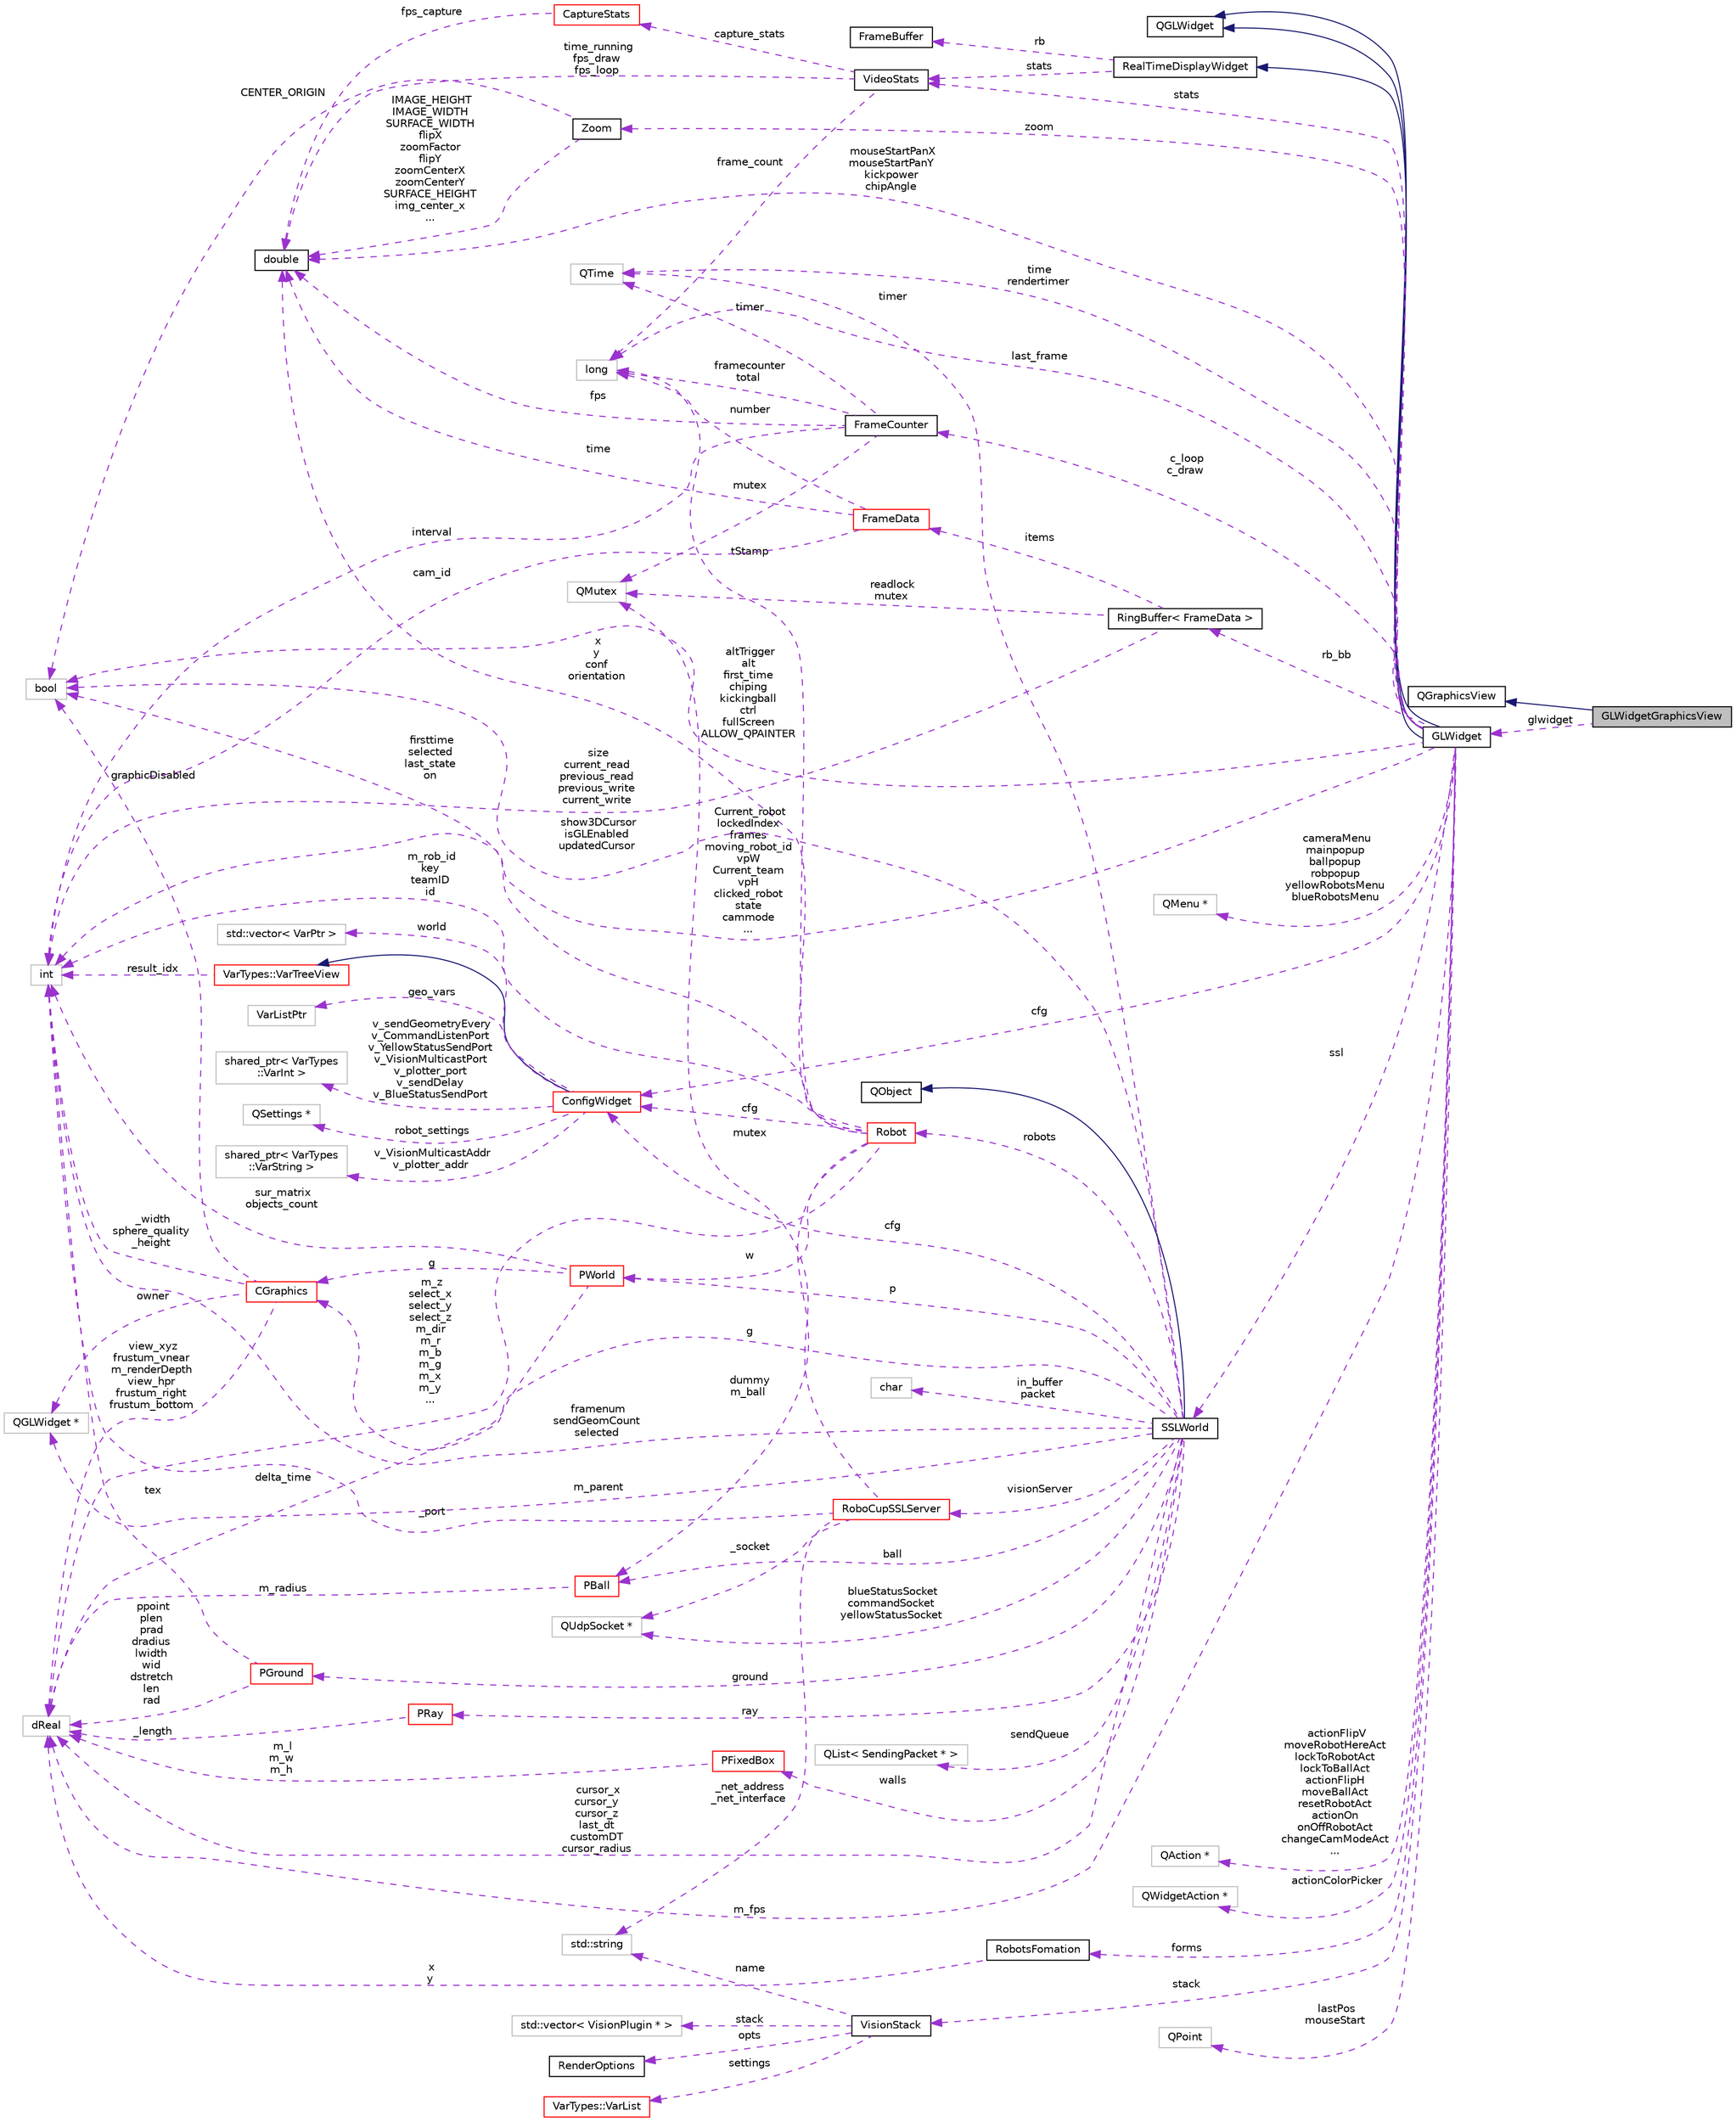 digraph "GLWidgetGraphicsView"
{
 // INTERACTIVE_SVG=YES
  edge [fontname="Helvetica",fontsize="10",labelfontname="Helvetica",labelfontsize="10"];
  node [fontname="Helvetica",fontsize="10",shape=record];
  rankdir="LR";
  Node1 [label="GLWidgetGraphicsView",height=0.2,width=0.4,color="black", fillcolor="grey75", style="filled", fontcolor="black"];
  Node2 -> Node1 [dir="back",color="midnightblue",fontsize="10",style="solid",fontname="Helvetica"];
  Node2 [label="QGraphicsView",height=0.2,width=0.4,color="black", fillcolor="white", style="filled",URL="$d9/ddd/class_q_graphics_view.html"];
  Node3 -> Node1 [dir="back",color="darkorchid3",fontsize="10",style="dashed",label=" glwidget" ,fontname="Helvetica"];
  Node3 [label="GLWidget",height=0.2,width=0.4,color="black", fillcolor="white", style="filled",URL="$da/d10/class_g_l_widget.html",tooltip="An OpenGL-based real-time video display widget. "];
  Node4 -> Node3 [dir="back",color="midnightblue",fontsize="10",style="solid",fontname="Helvetica"];
  Node4 [label="QGLWidget",height=0.2,width=0.4,color="black", fillcolor="white", style="filled",URL="$db/d46/class_q_g_l_widget.html"];
  Node5 -> Node3 [dir="back",color="midnightblue",fontsize="10",style="solid",fontname="Helvetica"];
  Node5 [label="RealTimeDisplayWidget",height=0.2,width=0.4,color="black", fillcolor="white", style="filled",URL="$d9/dd2/class_real_time_display_widget.html",tooltip="A base-class for all visualization-related display-widgets. "];
  Node6 -> Node5 [dir="back",color="darkorchid3",fontsize="10",style="dashed",label=" rb" ,fontname="Helvetica"];
  Node6 [label="FrameBuffer",height=0.2,width=0.4,color="black", fillcolor="white", style="filled",URL="$d8/d23/class_frame_buffer.html",tooltip="A RingBuffer consisting of items of type FrameData. "];
  Node7 -> Node5 [dir="back",color="darkorchid3",fontsize="10",style="dashed",label=" stats" ,fontname="Helvetica"];
  Node7 [label="VideoStats",height=0.2,width=0.4,color="black", fillcolor="white", style="filled",URL="$d7/d91/class_video_stats.html",tooltip="A class for storing video display statistics. "];
  Node8 -> Node7 [dir="back",color="darkorchid3",fontsize="10",style="dashed",label=" time_running\nfps_draw\nfps_loop" ,fontname="Helvetica"];
  Node8 [label="double",height=0.2,width=0.4,color="black", fillcolor="white", style="filled",URL="$df/de6/classdouble.html"];
  Node9 -> Node7 [dir="back",color="darkorchid3",fontsize="10",style="dashed",label=" frame_count" ,fontname="Helvetica"];
  Node9 [label="long",height=0.2,width=0.4,color="grey75", fillcolor="white", style="filled"];
  Node10 -> Node7 [dir="back",color="darkorchid3",fontsize="10",style="dashed",label=" capture_stats" ,fontname="Helvetica"];
  Node10 [label="CaptureStats",height=0.2,width=0.4,color="red", fillcolor="white", style="filled",URL="$dc/d3f/class_capture_stats.html",tooltip="A class for storing capture statistics. "];
  Node8 -> Node10 [dir="back",color="darkorchid3",fontsize="10",style="dashed",label=" fps_capture" ,fontname="Helvetica"];
  Node4 -> Node3 [dir="back",color="midnightblue",fontsize="10",style="solid",fontname="Helvetica"];
  Node11 -> Node3 [dir="back",color="darkorchid3",fontsize="10",style="dashed",label=" c_loop\nc_draw" ,fontname="Helvetica"];
  Node11 [label="FrameCounter",height=0.2,width=0.4,color="black", fillcolor="white", style="filled",URL="$db/ded/class_frame_counter.html",tooltip="A class for frame counting and frame-rate measurements. "];
  Node8 -> Node11 [dir="back",color="darkorchid3",fontsize="10",style="dashed",label=" fps" ,fontname="Helvetica"];
  Node12 -> Node11 [dir="back",color="darkorchid3",fontsize="10",style="dashed",label=" timer" ,fontname="Helvetica"];
  Node12 [label="QTime",height=0.2,width=0.4,color="grey75", fillcolor="white", style="filled"];
  Node13 -> Node11 [dir="back",color="darkorchid3",fontsize="10",style="dashed",label=" interval" ,fontname="Helvetica"];
  Node13 [label="int",height=0.2,width=0.4,color="grey75", fillcolor="white", style="filled"];
  Node9 -> Node11 [dir="back",color="darkorchid3",fontsize="10",style="dashed",label=" framecounter\ntotal" ,fontname="Helvetica"];
  Node14 -> Node11 [dir="back",color="darkorchid3",fontsize="10",style="dashed",label=" mutex" ,fontname="Helvetica"];
  Node14 [label="QMutex",height=0.2,width=0.4,color="grey75", fillcolor="white", style="filled"];
  Node15 -> Node3 [dir="back",color="darkorchid3",fontsize="10",style="dashed",label=" zoom" ,fontname="Helvetica"];
  Node15 [label="Zoom",height=0.2,width=0.4,color="black", fillcolor="white", style="filled",URL="$d0/dd2/class_zoom.html",tooltip="A class for computation of 2D zoom + pan operations. "];
  Node8 -> Node15 [dir="back",color="darkorchid3",fontsize="10",style="dashed",label=" IMAGE_HEIGHT\nIMAGE_WIDTH\nSURFACE_WIDTH\nflipX\nzoomFactor\nflipY\nzoomCenterX\nzoomCenterY\nSURFACE_HEIGHT\nimg_center_x\n..." ,fontname="Helvetica"];
  Node16 -> Node15 [dir="back",color="darkorchid3",fontsize="10",style="dashed",label=" CENTER_ORIGIN" ,fontname="Helvetica"];
  Node16 [label="bool",height=0.2,width=0.4,color="grey75", fillcolor="white", style="filled"];
  Node17 -> Node3 [dir="back",color="darkorchid3",fontsize="10",style="dashed",label=" rb_bb" ,fontname="Helvetica"];
  Node17 [label="RingBuffer\< FrameData \>",height=0.2,width=0.4,color="black", fillcolor="white", style="filled",URL="$d4/d8f/class_ring_buffer.html"];
  Node18 -> Node17 [dir="back",color="darkorchid3",fontsize="10",style="dashed",label=" items" ,fontname="Helvetica"];
  Node18 [label="FrameData",height=0.2,width=0.4,color="red", fillcolor="white", style="filled",URL="$d1/d50/class_frame_data.html",tooltip="A class to store any data related to the current frame. "];
  Node8 -> Node18 [dir="back",color="darkorchid3",fontsize="10",style="dashed",label=" time" ,fontname="Helvetica"];
  Node13 -> Node18 [dir="back",color="darkorchid3",fontsize="10",style="dashed",label=" cam_id" ,fontname="Helvetica"];
  Node9 -> Node18 [dir="back",color="darkorchid3",fontsize="10",style="dashed",label=" number" ,fontname="Helvetica"];
  Node13 -> Node17 [dir="back",color="darkorchid3",fontsize="10",style="dashed",label=" size\ncurrent_read\nprevious_read\nprevious_write\ncurrent_write" ,fontname="Helvetica"];
  Node14 -> Node17 [dir="back",color="darkorchid3",fontsize="10",style="dashed",label=" readlock\nmutex" ,fontname="Helvetica"];
  Node8 -> Node3 [dir="back",color="darkorchid3",fontsize="10",style="dashed",label=" mouseStartPanX\nmouseStartPanY\nkickpower\nchipAngle" ,fontname="Helvetica"];
  Node19 -> Node3 [dir="back",color="darkorchid3",fontsize="10",style="dashed",label=" cameraMenu\nmainpopup\nballpopup\nrobpopup\nyellowRobotsMenu\nblueRobotsMenu" ,fontname="Helvetica"];
  Node19 [label="QMenu *",height=0.2,width=0.4,color="grey75", fillcolor="white", style="filled"];
  Node20 -> Node3 [dir="back",color="darkorchid3",fontsize="10",style="dashed",label=" ssl" ,fontname="Helvetica"];
  Node20 [label="SSLWorld",height=0.2,width=0.4,color="black", fillcolor="white", style="filled",URL="$d9/d7f/class_s_s_l_world.html"];
  Node21 -> Node20 [dir="back",color="midnightblue",fontsize="10",style="solid",fontname="Helvetica"];
  Node21 [label="QObject",height=0.2,width=0.4,color="black", fillcolor="white", style="filled",URL="$dc/d4f/class_q_object.html"];
  Node22 -> Node20 [dir="back",color="darkorchid3",fontsize="10",style="dashed",label=" p" ,fontname="Helvetica"];
  Node22 [label="PWorld",height=0.2,width=0.4,color="red", fillcolor="white", style="filled",URL="$de/d29/class_p_world.html"];
  Node23 -> Node22 [dir="back",color="darkorchid3",fontsize="10",style="dashed",label=" g" ,fontname="Helvetica"];
  Node23 [label="CGraphics",height=0.2,width=0.4,color="red", fillcolor="white", style="filled",URL="$dc/d90/class_c_graphics.html"];
  Node13 -> Node23 [dir="back",color="darkorchid3",fontsize="10",style="dashed",label=" _width\nsphere_quality\n_height" ,fontname="Helvetica"];
  Node16 -> Node23 [dir="back",color="darkorchid3",fontsize="10",style="dashed",label=" graphicDisabled" ,fontname="Helvetica"];
  Node24 -> Node23 [dir="back",color="darkorchid3",fontsize="10",style="dashed",label=" owner" ,fontname="Helvetica"];
  Node24 [label="QGLWidget *",height=0.2,width=0.4,color="grey75", fillcolor="white", style="filled"];
  Node25 -> Node23 [dir="back",color="darkorchid3",fontsize="10",style="dashed",label=" view_xyz\nfrustum_vnear\nm_renderDepth\nview_hpr\nfrustum_right\nfrustum_bottom" ,fontname="Helvetica"];
  Node25 [label="dReal",height=0.2,width=0.4,color="grey75", fillcolor="white", style="filled"];
  Node13 -> Node22 [dir="back",color="darkorchid3",fontsize="10",style="dashed",label=" sur_matrix\nobjects_count" ,fontname="Helvetica"];
  Node25 -> Node22 [dir="back",color="darkorchid3",fontsize="10",style="dashed",label=" delta_time" ,fontname="Helvetica"];
  Node23 -> Node20 [dir="back",color="darkorchid3",fontsize="10",style="dashed",label=" g" ,fontname="Helvetica"];
  Node26 -> Node20 [dir="back",color="darkorchid3",fontsize="10",style="dashed",label=" in_buffer\npacket" ,fontname="Helvetica"];
  Node26 [label="char",height=0.2,width=0.4,color="grey75", fillcolor="white", style="filled"];
  Node27 -> Node20 [dir="back",color="darkorchid3",fontsize="10",style="dashed",label=" robots" ,fontname="Helvetica"];
  Node27 [label="Robot",height=0.2,width=0.4,color="red", fillcolor="white", style="filled",URL="$d4/d84/class_robot.html"];
  Node8 -> Node27 [dir="back",color="darkorchid3",fontsize="10",style="dashed",label=" x\ny\nconf\norientation" ,fontname="Helvetica"];
  Node22 -> Node27 [dir="back",color="darkorchid3",fontsize="10",style="dashed",label=" w" ,fontname="Helvetica"];
  Node13 -> Node27 [dir="back",color="darkorchid3",fontsize="10",style="dashed",label=" m_rob_id\nkey\nteamID\nid" ,fontname="Helvetica"];
  Node28 -> Node27 [dir="back",color="darkorchid3",fontsize="10",style="dashed",label=" dummy\nm_ball" ,fontname="Helvetica"];
  Node28 [label="PBall",height=0.2,width=0.4,color="red", fillcolor="white", style="filled",URL="$d5/d9b/class_p_ball.html"];
  Node25 -> Node28 [dir="back",color="darkorchid3",fontsize="10",style="dashed",label=" m_radius" ,fontname="Helvetica"];
  Node16 -> Node27 [dir="back",color="darkorchid3",fontsize="10",style="dashed",label=" firsttime\nselected\nlast_state\non" ,fontname="Helvetica"];
  Node25 -> Node27 [dir="back",color="darkorchid3",fontsize="10",style="dashed",label=" m_z\nselect_x\nselect_y\nselect_z\nm_dir\nm_r\nm_b\nm_g\nm_x\nm_y\n..." ,fontname="Helvetica"];
  Node9 -> Node27 [dir="back",color="darkorchid3",fontsize="10",style="dashed",label=" tStamp" ,fontname="Helvetica"];
  Node29 -> Node27 [dir="back",color="darkorchid3",fontsize="10",style="dashed",label=" cfg" ,fontname="Helvetica"];
  Node29 [label="ConfigWidget",height=0.2,width=0.4,color="red", fillcolor="white", style="filled",URL="$d6/d55/class_config_widget.html"];
  Node30 -> Node29 [dir="back",color="midnightblue",fontsize="10",style="solid",fontname="Helvetica"];
  Node30 [label="VarTypes::VarTreeView",height=0.2,width=0.4,color="red", fillcolor="white", style="filled",URL="$df/d7d/class_var_types_1_1_var_tree_view.html",tooltip="The &#39;view&#39; using a QTreeView for displaying VarTypes in the QT4 Item-Model. "];
  Node13 -> Node30 [dir="back",color="darkorchid3",fontsize="10",style="dashed",label=" result_idx" ,fontname="Helvetica"];
  Node31 -> Node29 [dir="back",color="darkorchid3",fontsize="10",style="dashed",label=" v_VisionMulticastAddr\nv_plotter_addr" ,fontname="Helvetica"];
  Node31 [label="shared_ptr\< VarTypes\l::VarString \>",height=0.2,width=0.4,color="grey75", fillcolor="white", style="filled"];
  Node32 -> Node29 [dir="back",color="darkorchid3",fontsize="10",style="dashed",label=" world" ,fontname="Helvetica"];
  Node32 [label="std::vector\< VarPtr \>",height=0.2,width=0.4,color="grey75", fillcolor="white", style="filled"];
  Node33 -> Node29 [dir="back",color="darkorchid3",fontsize="10",style="dashed",label=" geo_vars" ,fontname="Helvetica"];
  Node33 [label="VarListPtr",height=0.2,width=0.4,color="grey75", fillcolor="white", style="filled"];
  Node34 -> Node29 [dir="back",color="darkorchid3",fontsize="10",style="dashed",label=" v_sendGeometryEvery\nv_CommandListenPort\nv_YellowStatusSendPort\nv_VisionMulticastPort\nv_plotter_port\nv_sendDelay\nv_BlueStatusSendPort" ,fontname="Helvetica"];
  Node34 [label="shared_ptr\< VarTypes\l::VarInt \>",height=0.2,width=0.4,color="grey75", fillcolor="white", style="filled"];
  Node35 -> Node29 [dir="back",color="darkorchid3",fontsize="10",style="dashed",label=" robot_settings" ,fontname="Helvetica"];
  Node35 [label="QSettings *",height=0.2,width=0.4,color="grey75", fillcolor="white", style="filled"];
  Node36 -> Node20 [dir="back",color="darkorchid3",fontsize="10",style="dashed",label=" ground" ,fontname="Helvetica"];
  Node36 [label="PGround",height=0.2,width=0.4,color="red", fillcolor="white", style="filled",URL="$da/d63/class_p_ground.html"];
  Node13 -> Node36 [dir="back",color="darkorchid3",fontsize="10",style="dashed",label=" tex" ,fontname="Helvetica"];
  Node25 -> Node36 [dir="back",color="darkorchid3",fontsize="10",style="dashed",label=" ppoint\nplen\nprad\ndradius\nlwidth\nwid\ndstretch\nlen\nrad" ,fontname="Helvetica"];
  Node12 -> Node20 [dir="back",color="darkorchid3",fontsize="10",style="dashed",label=" timer" ,fontname="Helvetica"];
  Node37 -> Node20 [dir="back",color="darkorchid3",fontsize="10",style="dashed",label=" blueStatusSocket\ncommandSocket\nyellowStatusSocket" ,fontname="Helvetica"];
  Node37 [label="QUdpSocket *",height=0.2,width=0.4,color="grey75", fillcolor="white", style="filled"];
  Node38 -> Node20 [dir="back",color="darkorchid3",fontsize="10",style="dashed",label=" ray" ,fontname="Helvetica"];
  Node38 [label="PRay",height=0.2,width=0.4,color="red", fillcolor="white", style="filled",URL="$d5/d77/class_p_ray.html"];
  Node25 -> Node38 [dir="back",color="darkorchid3",fontsize="10",style="dashed",label=" _length" ,fontname="Helvetica"];
  Node28 -> Node20 [dir="back",color="darkorchid3",fontsize="10",style="dashed",label=" ball" ,fontname="Helvetica"];
  Node13 -> Node20 [dir="back",color="darkorchid3",fontsize="10",style="dashed",label=" framenum\nsendGeomCount\nselected" ,fontname="Helvetica"];
  Node16 -> Node20 [dir="back",color="darkorchid3",fontsize="10",style="dashed",label=" show3DCursor\nisGLEnabled\nupdatedCursor" ,fontname="Helvetica"];
  Node24 -> Node20 [dir="back",color="darkorchid3",fontsize="10",style="dashed",label=" m_parent" ,fontname="Helvetica"];
  Node39 -> Node20 [dir="back",color="darkorchid3",fontsize="10",style="dashed",label=" walls" ,fontname="Helvetica"];
  Node39 [label="PFixedBox",height=0.2,width=0.4,color="red", fillcolor="white", style="filled",URL="$d6/d5f/class_p_fixed_box.html"];
  Node25 -> Node39 [dir="back",color="darkorchid3",fontsize="10",style="dashed",label=" m_l\nm_w\nm_h" ,fontname="Helvetica"];
  Node25 -> Node20 [dir="back",color="darkorchid3",fontsize="10",style="dashed",label=" cursor_x\ncursor_y\ncursor_z\nlast_dt\ncustomDT\ncursor_radius" ,fontname="Helvetica"];
  Node29 -> Node20 [dir="back",color="darkorchid3",fontsize="10",style="dashed",label=" cfg" ,fontname="Helvetica"];
  Node40 -> Node20 [dir="back",color="darkorchid3",fontsize="10",style="dashed",label=" sendQueue" ,fontname="Helvetica"];
  Node40 [label="QList\< SendingPacket * \>",height=0.2,width=0.4,color="grey75", fillcolor="white", style="filled"];
  Node41 -> Node20 [dir="back",color="darkorchid3",fontsize="10",style="dashed",label=" visionServer" ,fontname="Helvetica"];
  Node41 [label="RoboCupSSLServer",height=0.2,width=0.4,color="red", fillcolor="white", style="filled",URL="$d7/db4/class_robo_cup_s_s_l_server.html"];
  Node13 -> Node41 [dir="back",color="darkorchid3",fontsize="10",style="dashed",label=" _port" ,fontname="Helvetica"];
  Node37 -> Node41 [dir="back",color="darkorchid3",fontsize="10",style="dashed",label=" _socket" ,fontname="Helvetica"];
  Node42 -> Node41 [dir="back",color="darkorchid3",fontsize="10",style="dashed",label=" _net_address\n_net_interface" ,fontname="Helvetica"];
  Node42 [label="std::string",height=0.2,width=0.4,color="grey75", fillcolor="white", style="filled",tooltip="STL class. "];
  Node14 -> Node41 [dir="back",color="darkorchid3",fontsize="10",style="dashed",label=" mutex" ,fontname="Helvetica"];
  Node43 -> Node3 [dir="back",color="darkorchid3",fontsize="10",style="dashed",label=" actionFlipV\nmoveRobotHereAct\nlockToRobotAct\nlockToBallAct\nactionFlipH\nmoveBallAct\nresetRobotAct\nactionOn\nonOffRobotAct\nchangeCamModeAct\n..." ,fontname="Helvetica"];
  Node43 [label="QAction *",height=0.2,width=0.4,color="grey75", fillcolor="white", style="filled"];
  Node7 -> Node3 [dir="back",color="darkorchid3",fontsize="10",style="dashed",label=" stats" ,fontname="Helvetica"];
  Node12 -> Node3 [dir="back",color="darkorchid3",fontsize="10",style="dashed",label=" time\nrendertimer" ,fontname="Helvetica"];
  Node13 -> Node3 [dir="back",color="darkorchid3",fontsize="10",style="dashed",label=" Current_robot\nlockedIndex\nframes\nmoving_robot_id\nvpW\nCurrent_team\nvpH\nclicked_robot\nstate\ncammode\n..." ,fontname="Helvetica"];
  Node16 -> Node3 [dir="back",color="darkorchid3",fontsize="10",style="dashed",label=" altTrigger\nalt\nfirst_time\nchiping\nkickingball\nctrl\nfullScreen\nALLOW_QPAINTER" ,fontname="Helvetica"];
  Node44 -> Node3 [dir="back",color="darkorchid3",fontsize="10",style="dashed",label=" actionColorPicker" ,fontname="Helvetica"];
  Node44 [label="QWidgetAction *",height=0.2,width=0.4,color="grey75", fillcolor="white", style="filled"];
  Node25 -> Node3 [dir="back",color="darkorchid3",fontsize="10",style="dashed",label=" m_fps" ,fontname="Helvetica"];
  Node45 -> Node3 [dir="back",color="darkorchid3",fontsize="10",style="dashed",label=" stack" ,fontname="Helvetica"];
  Node45 [label="VisionStack",height=0.2,width=0.4,color="black", fillcolor="white", style="filled",URL="$d4/db3/class_vision_stack.html",tooltip="Base-class of a single-threaded / single-camera vision stack. "];
  Node46 -> Node45 [dir="back",color="darkorchid3",fontsize="10",style="dashed",label=" settings" ,fontname="Helvetica"];
  Node46 [label="VarTypes::VarList",height=0.2,width=0.4,color="red", fillcolor="white", style="filled",URL="$d1/d74/class_var_types_1_1_var_list.html",tooltip="This is the list type of the VarTypes system. "];
  Node47 -> Node45 [dir="back",color="darkorchid3",fontsize="10",style="dashed",label=" stack" ,fontname="Helvetica"];
  Node47 [label="std::vector\< VisionPlugin * \>",height=0.2,width=0.4,color="grey75", fillcolor="white", style="filled"];
  Node48 -> Node45 [dir="back",color="darkorchid3",fontsize="10",style="dashed",label=" opts" ,fontname="Helvetica"];
  Node48 [label="RenderOptions",height=0.2,width=0.4,color="black", fillcolor="white", style="filled",URL="$de/d7d/class_render_options.html",tooltip="A class with visualization parameters. "];
  Node42 -> Node45 [dir="back",color="darkorchid3",fontsize="10",style="dashed",label=" name" ,fontname="Helvetica"];
  Node49 -> Node3 [dir="back",color="darkorchid3",fontsize="10",style="dashed",label=" forms" ,fontname="Helvetica"];
  Node49 [label="RobotsFomation",height=0.2,width=0.4,color="black", fillcolor="white", style="filled",URL="$dd/da7/class_robots_fomation.html"];
  Node25 -> Node49 [dir="back",color="darkorchid3",fontsize="10",style="dashed",label=" x\ny" ,fontname="Helvetica"];
  Node9 -> Node3 [dir="back",color="darkorchid3",fontsize="10",style="dashed",label=" last_frame" ,fontname="Helvetica"];
  Node29 -> Node3 [dir="back",color="darkorchid3",fontsize="10",style="dashed",label=" cfg" ,fontname="Helvetica"];
  Node50 -> Node3 [dir="back",color="darkorchid3",fontsize="10",style="dashed",label=" lastPos\nmouseStart" ,fontname="Helvetica"];
  Node50 [label="QPoint",height=0.2,width=0.4,color="grey75", fillcolor="white", style="filled"];
}
